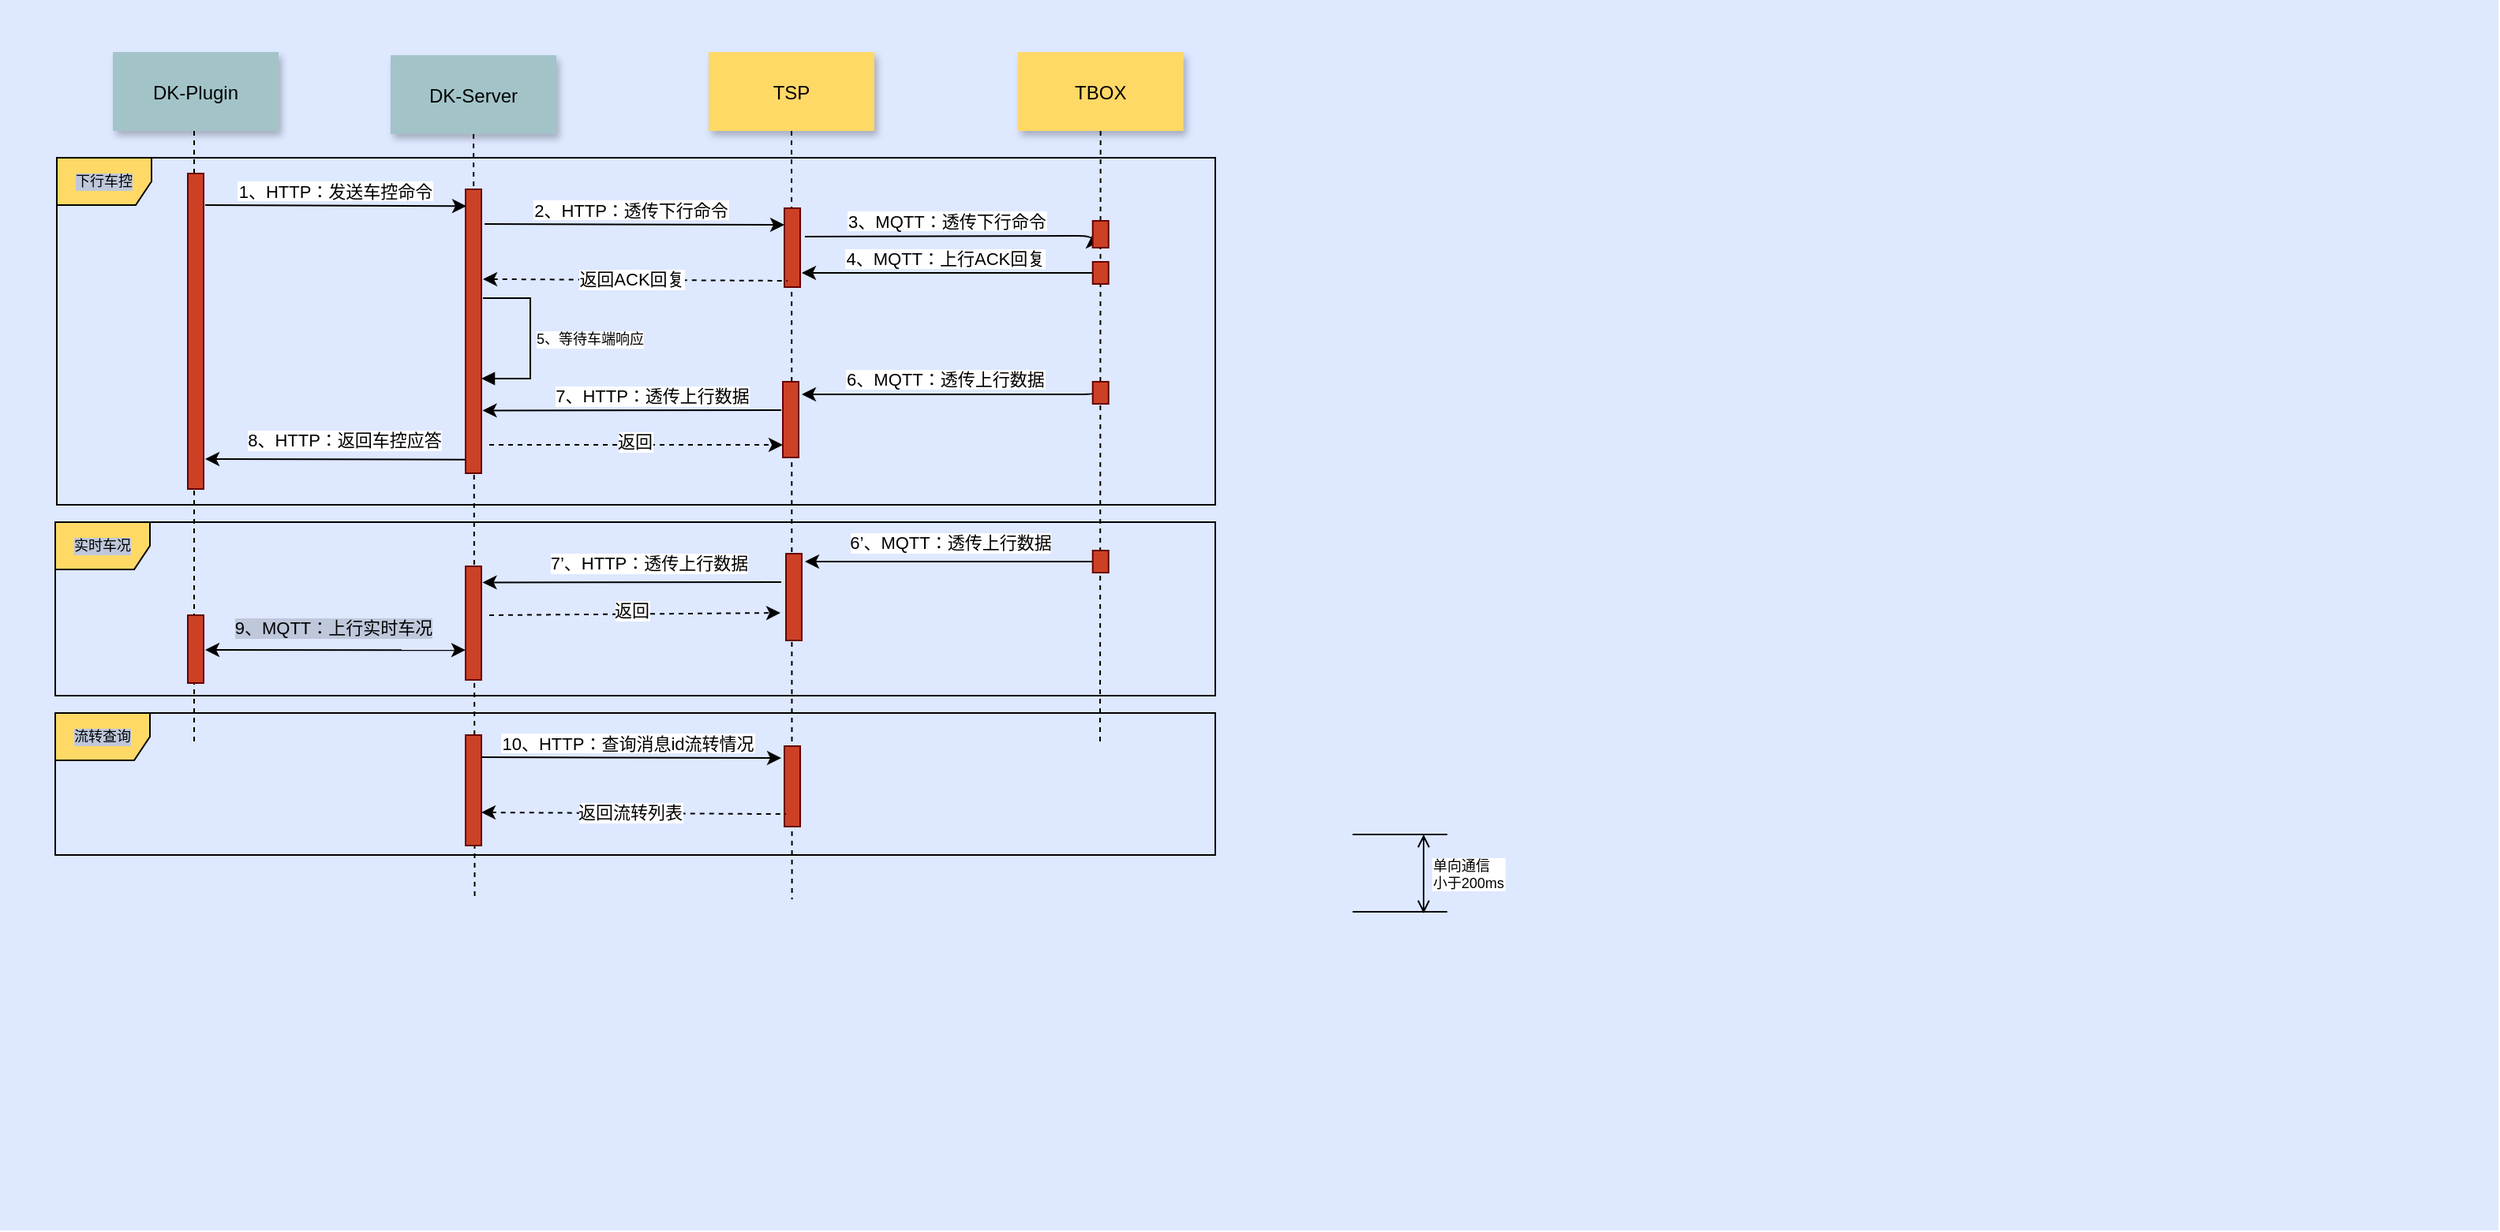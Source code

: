 <mxfile version="17.1.3" type="github">
  <diagram name="Page-1" id="9361dd3d-8414-5efd-6122-117bd74ce7a7">
    <mxGraphModel dx="948" dy="524" grid="1" gridSize="10" guides="1" tooltips="1" connect="1" arrows="1" fold="1" page="0" pageScale="1.5" pageWidth="826" pageHeight="1169" background="none" math="0" shadow="0">
      <root>
        <mxCell id="0" />
        <mxCell id="1" parent="0" />
        <mxCell id="69" value="" style="fillColor=#DEE8FF;strokeColor=none" parent="1" vertex="1">
          <mxGeometry y="30" width="1583" height="780" as="geometry" />
        </mxCell>
        <mxCell id="LP91aPNowKj5EOJhhBp3-124" value="实时车况" style="shape=umlFrame;whiteSpace=wrap;html=1;labelBackgroundColor=#BFC8DB;fontSize=9;fillColor=#FFD966;" parent="1" vertex="1">
          <mxGeometry x="35" y="361" width="735" height="110" as="geometry" />
        </mxCell>
        <mxCell id="LP91aPNowKj5EOJhhBp3-121" value="下行车控" style="shape=umlFrame;whiteSpace=wrap;html=1;labelBackgroundColor=#BFC8DB;fontSize=9;fillColor=#FFD966;" parent="1" vertex="1">
          <mxGeometry x="36" y="130" width="734" height="220" as="geometry" />
        </mxCell>
        <mxCell id="7" value="DK-Server" style="shadow=1;fillColor=#A2C4C9;strokeColor=none" parent="1" vertex="1">
          <mxGeometry x="247.5" y="65" width="105" height="50" as="geometry" />
        </mxCell>
        <mxCell id="8" value="" style="edgeStyle=none;endArrow=none;dashed=1;entryX=0.19;entryY=0.731;entryDx=0;entryDy=0;entryPerimeter=0;" parent="1" source="7" target="69" edge="1">
          <mxGeometry x="224.835" y="168" width="100" height="100" as="geometry">
            <mxPoint x="299.759" y="113" as="sourcePoint" />
            <mxPoint x="300" y="490" as="targetPoint" />
          </mxGeometry>
        </mxCell>
        <mxCell id="6" value="" style="fillColor=#CC4125;strokeColor=#660000" parent="1" vertex="1">
          <mxGeometry x="295" y="150" width="10" height="180" as="geometry" />
        </mxCell>
        <mxCell id="9" value="1、HTTP：发送车控命令" style="edgeStyle=none;verticalLabelPosition=top;verticalAlign=bottom;entryX=0.05;entryY=0.015;entryDx=0;entryDy=0;entryPerimeter=0;" parent="1" edge="1">
          <mxGeometry x="220" y="78" width="100" height="100" as="geometry">
            <mxPoint x="130" y="160" as="sourcePoint" />
            <mxPoint x="295.5" y="160.65" as="targetPoint" />
          </mxGeometry>
        </mxCell>
        <mxCell id="33" value="" style="edgeStyle=elbowEdgeStyle;elbow=horizontal;endArrow=none;dashed=1;" parent="1" source="4" edge="1">
          <mxGeometry x="230.0" y="310" width="100" height="100" as="geometry">
            <mxPoint x="230.0" y="410" as="sourcePoint" />
            <mxPoint x="123" y="500" as="targetPoint" />
          </mxGeometry>
        </mxCell>
        <mxCell id="11" value="" style="edgeStyle=none;verticalLabelPosition=top;verticalAlign=bottom;endArrow=classic;startArrow=classic;entryX=0.1;entryY=0.915;entryDx=0;entryDy=0;entryPerimeter=0;endFill=1;" parent="1" edge="1">
          <mxGeometry x="219" y="316.259" width="100" height="100" as="geometry">
            <mxPoint x="130" y="442" as="sourcePoint" />
            <mxPoint x="295" y="442.1" as="targetPoint" />
          </mxGeometry>
        </mxCell>
        <mxCell id="LP91aPNowKj5EOJhhBp3-100" value="9、MQTT：上行实时车况" style="edgeLabel;html=1;align=center;verticalAlign=middle;resizable=0;points=[];labelBackgroundColor=#BFC8DB;" parent="11" vertex="1" connectable="0">
          <mxGeometry relative="1" as="geometry">
            <mxPoint x="-2" y="-14" as="offset" />
          </mxGeometry>
        </mxCell>
        <mxCell id="2" value="" style="fillColor=#CC4125;strokeColor=#660000" parent="1" vertex="1">
          <mxGeometry x="119" y="140" width="10" height="200" as="geometry" />
        </mxCell>
        <mxCell id="22" value="TSP" style="shadow=1;fillColor=#FFD966;strokeColor=none" parent="1" vertex="1">
          <mxGeometry x="449" y="63" width="105" height="50" as="geometry" />
        </mxCell>
        <mxCell id="23" value="" style="edgeStyle=none;endArrow=none;dashed=1;entryX=0.317;entryY=0.731;entryDx=0;entryDy=0;entryPerimeter=0;" parent="1" source="22" target="69" edge="1">
          <mxGeometry x="614.488" y="175.0" width="100" height="100" as="geometry">
            <mxPoint x="674.653" y="110" as="sourcePoint" />
            <mxPoint x="502" y="320" as="targetPoint" />
          </mxGeometry>
        </mxCell>
        <mxCell id="21" value="" style="fillColor=#CC4125;strokeColor=#660000" parent="1" vertex="1">
          <mxGeometry x="497" y="162" width="10" height="50" as="geometry" />
        </mxCell>
        <mxCell id="24" value="TBOX" style="shadow=1;fillColor=#FFD966;strokeColor=none" parent="1" vertex="1">
          <mxGeometry x="644.86" y="63" width="105" height="50" as="geometry" />
        </mxCell>
        <mxCell id="34" value="2、HTTP：透传下行命令" style="edgeStyle=elbowEdgeStyle;elbow=vertical;verticalLabelPosition=top;verticalAlign=bottom;entryX=0.3;entryY=0.113;entryDx=0;entryDy=0;entryPerimeter=0;exitX=1.5;exitY=0.091;exitDx=0;exitDy=0;exitPerimeter=0;" parent="1" edge="1">
          <mxGeometry width="100" height="100" as="geometry">
            <mxPoint x="307" y="172.01" as="sourcePoint" />
            <mxPoint x="497" y="172.961" as="targetPoint" />
            <Array as="points" />
            <mxPoint x="-2" as="offset" />
          </mxGeometry>
        </mxCell>
        <mxCell id="LP91aPNowKj5EOJhhBp3-93" value="" style="edgeStyle=none;verticalLabelPosition=top;verticalAlign=bottom;endArrow=none;startArrow=classic;entryX=0;entryY=1;entryDx=0;entryDy=0;exitX=0.975;exitY=0.54;exitDx=0;exitDy=0;exitPerimeter=0;" parent="1" edge="1">
          <mxGeometry x="375" y="189.499" width="100" height="100" as="geometry">
            <mxPoint x="305.75" y="290.2" as="sourcePoint" />
            <mxPoint x="495" y="290" as="targetPoint" />
          </mxGeometry>
        </mxCell>
        <mxCell id="LP91aPNowKj5EOJhhBp3-94" value="7、HTTP：透传上行数据" style="edgeLabel;html=1;align=center;verticalAlign=middle;resizable=0;points=[];" parent="LP91aPNowKj5EOJhhBp3-93" vertex="1" connectable="0">
          <mxGeometry relative="1" as="geometry">
            <mxPoint x="13" y="-9" as="offset" />
          </mxGeometry>
        </mxCell>
        <mxCell id="LP91aPNowKj5EOJhhBp3-104" value="" style="edgeStyle=none;verticalLabelPosition=top;verticalAlign=bottom;endArrow=none;startArrow=classic;entryX=-0.033;entryY=0.63;entryDx=0;entryDy=0;entryPerimeter=0;" parent="1" edge="1">
          <mxGeometry x="200.67" y="214.499" width="100" height="100" as="geometry">
            <mxPoint x="130" y="321" as="sourcePoint" />
            <mxPoint x="294.67" y="321.4" as="targetPoint" />
          </mxGeometry>
        </mxCell>
        <mxCell id="LP91aPNowKj5EOJhhBp3-105" value="8、HTTP：返回车控应答" style="edgeLabel;html=1;align=center;verticalAlign=middle;resizable=0;points=[];" parent="LP91aPNowKj5EOJhhBp3-104" vertex="1" connectable="0">
          <mxGeometry relative="1" as="geometry">
            <mxPoint x="5" y="-12" as="offset" />
          </mxGeometry>
        </mxCell>
        <mxCell id="LP91aPNowKj5EOJhhBp3-106" value="" style="edgeStyle=none;verticalLabelPosition=top;verticalAlign=bottom;endArrow=none;startArrow=classic;dashed=1;entryX=0;entryY=1;entryDx=0;entryDy=0;exitX=0.9;exitY=0.533;exitDx=0;exitDy=0;exitPerimeter=0;" parent="1" edge="1">
          <mxGeometry x="379" y="107.499" width="100" height="100" as="geometry">
            <mxPoint x="306" y="206.94" as="sourcePoint" />
            <mxPoint x="499" y="208" as="targetPoint" />
          </mxGeometry>
        </mxCell>
        <mxCell id="LP91aPNowKj5EOJhhBp3-107" value="返回ACK回复" style="edgeLabel;html=1;align=center;verticalAlign=middle;resizable=0;points=[];" parent="LP91aPNowKj5EOJhhBp3-106" vertex="1" connectable="0">
          <mxGeometry relative="1" as="geometry">
            <mxPoint x="-3" y="-1" as="offset" />
          </mxGeometry>
        </mxCell>
        <mxCell id="LP91aPNowKj5EOJhhBp3-108" value="" style="edgeStyle=none;verticalLabelPosition=top;verticalAlign=bottom;endArrow=classic;startArrow=none;dashed=1;entryX=0;entryY=1;entryDx=0;entryDy=0;endFill=1;startFill=0;" parent="1" edge="1">
          <mxGeometry x="376" y="211.499" width="100" height="100" as="geometry">
            <mxPoint x="310" y="312" as="sourcePoint" />
            <mxPoint x="496" y="312" as="targetPoint" />
          </mxGeometry>
        </mxCell>
        <mxCell id="LP91aPNowKj5EOJhhBp3-109" value="返回" style="edgeLabel;html=1;align=center;verticalAlign=middle;resizable=0;points=[];" parent="LP91aPNowKj5EOJhhBp3-108" vertex="1" connectable="0">
          <mxGeometry relative="1" as="geometry">
            <mxPoint x="-1" y="-2" as="offset" />
          </mxGeometry>
        </mxCell>
        <mxCell id="LP91aPNowKj5EOJhhBp3-116" value="5、等待车端响应" style="edgeStyle=orthogonalEdgeStyle;html=1;align=left;spacingLeft=2;endArrow=block;rounded=0;entryX=1;entryY=0.5;fontSize=9;entryDx=0;entryDy=0;" parent="1" edge="1">
          <mxGeometry relative="1" as="geometry">
            <mxPoint x="306" y="219" as="sourcePoint" />
            <Array as="points">
              <mxPoint x="336" y="219" />
              <mxPoint x="336" y="270" />
            </Array>
            <mxPoint x="305" y="270" as="targetPoint" />
          </mxGeometry>
        </mxCell>
        <mxCell id="LP91aPNowKj5EOJhhBp3-117" value="" style="edgeStyle=none;verticalLabelPosition=top;verticalAlign=bottom;endArrow=none;startArrow=classic;entryX=0;entryY=1;entryDx=0;entryDy=0;exitX=0.975;exitY=0.54;exitDx=0;exitDy=0;exitPerimeter=0;" parent="1" edge="1">
          <mxGeometry x="375" y="298.499" width="100" height="100" as="geometry">
            <mxPoint x="305.75" y="399.2" as="sourcePoint" />
            <mxPoint x="495" y="399" as="targetPoint" />
          </mxGeometry>
        </mxCell>
        <mxCell id="LP91aPNowKj5EOJhhBp3-118" value="7’、HTTP：透传上行数据" style="edgeLabel;html=1;align=center;verticalAlign=middle;resizable=0;points=[];" parent="LP91aPNowKj5EOJhhBp3-117" vertex="1" connectable="0">
          <mxGeometry relative="1" as="geometry">
            <mxPoint x="11" y="-12" as="offset" />
          </mxGeometry>
        </mxCell>
        <mxCell id="LP91aPNowKj5EOJhhBp3-119" value="" style="edgeStyle=none;verticalLabelPosition=top;verticalAlign=bottom;endArrow=classic;startArrow=none;dashed=1;entryX=-0.25;entryY=0.95;entryDx=0;entryDy=0;endFill=1;startFill=0;entryPerimeter=0;" parent="1" edge="1">
          <mxGeometry x="381" y="316.499" width="100" height="100" as="geometry">
            <mxPoint x="310" y="420" as="sourcePoint" />
            <mxPoint x="494.5" y="418.5" as="targetPoint" />
          </mxGeometry>
        </mxCell>
        <mxCell id="LP91aPNowKj5EOJhhBp3-120" value="返回" style="edgeLabel;html=1;align=center;verticalAlign=middle;resizable=0;points=[];" parent="LP91aPNowKj5EOJhhBp3-119" vertex="1" connectable="0">
          <mxGeometry relative="1" as="geometry">
            <mxPoint x="-3" y="-2" as="offset" />
          </mxGeometry>
        </mxCell>
        <mxCell id="4" value="DK-Plugin" style="shadow=1;fillColor=#A2C4C9;strokeColor=none" parent="1" vertex="1">
          <mxGeometry x="71.5" y="63" width="105" height="50" as="geometry" />
        </mxCell>
        <mxCell id="LP91aPNowKj5EOJhhBp3-127" value="单向通信&#xa;小于200ms" style="edgeStyle=elbowEdgeStyle;elbow=horizontal;startArrow=open;endArrow=open;labelPosition=left;align=left;fontSize=9;" parent="1" edge="1">
          <mxGeometry x="146" y="227.74" width="100" height="100" as="geometry">
            <mxPoint x="902" y="559" as="sourcePoint" />
            <mxPoint x="902" y="609" as="targetPoint" />
            <mxPoint x="4" as="offset" />
          </mxGeometry>
        </mxCell>
        <mxCell id="LP91aPNowKj5EOJhhBp3-128" value="" style="edgeStyle=none;verticalLabelPosition=top;verticalAlign=bottom;endArrow=none;startArrow=none;exitX=0.9;exitY=0.533;exitDx=0;exitDy=0;exitPerimeter=0;startFill=0;" parent="1" edge="1">
          <mxGeometry x="900" y="328.239" width="100" height="100" as="geometry">
            <mxPoint x="857" y="558.94" as="sourcePoint" />
            <mxPoint x="917" y="559" as="targetPoint" />
          </mxGeometry>
        </mxCell>
        <mxCell id="LP91aPNowKj5EOJhhBp3-129" value="" style="edgeStyle=none;verticalLabelPosition=top;verticalAlign=bottom;endArrow=none;startArrow=none;exitX=0.9;exitY=0.533;exitDx=0;exitDy=0;exitPerimeter=0;startFill=0;" parent="1" edge="1">
          <mxGeometry x="900" y="377.239" width="100" height="100" as="geometry">
            <mxPoint x="857" y="607.94" as="sourcePoint" />
            <mxPoint x="917" y="608" as="targetPoint" />
          </mxGeometry>
        </mxCell>
        <mxCell id="OUz_nzHXEY4qdXHect04-74" value="" style="edgeStyle=none;verticalLabelPosition=top;verticalAlign=bottom;endArrow=none;startArrow=classic;entryX=0;entryY=0.5;entryDx=0;entryDy=0;" edge="1" parent="1" target="OUz_nzHXEY4qdXHect04-90">
          <mxGeometry x="573" y="285.499" width="100" height="100" as="geometry">
            <mxPoint x="510" y="386" as="sourcePoint" />
            <mxPoint x="655" y="386" as="targetPoint" />
          </mxGeometry>
        </mxCell>
        <mxCell id="OUz_nzHXEY4qdXHect04-75" value="6’、MQTT：透传上行数据" style="edgeLabel;html=1;align=center;verticalAlign=middle;resizable=0;points=[];" vertex="1" connectable="0" parent="OUz_nzHXEY4qdXHect04-74">
          <mxGeometry relative="1" as="geometry">
            <mxPoint x="1" y="-12" as="offset" />
          </mxGeometry>
        </mxCell>
        <mxCell id="OUz_nzHXEY4qdXHect04-76" value="3、MQTT：透传下行命令" style="edgeStyle=elbowEdgeStyle;elbow=vertical;verticalLabelPosition=top;verticalAlign=bottom;entryX=0;entryY=0.5;entryDx=0;entryDy=0;" edge="1" parent="1" target="OUz_nzHXEY4qdXHect04-82">
          <mxGeometry y="-11" width="100" height="100" as="geometry">
            <mxPoint x="510" y="180" as="sourcePoint" />
            <mxPoint x="653" y="179.961" as="targetPoint" />
            <Array as="points" />
            <mxPoint x="-1" as="offset" />
          </mxGeometry>
        </mxCell>
        <mxCell id="OUz_nzHXEY4qdXHect04-81" value="" style="edgeStyle=none;endArrow=none;dashed=1;" edge="1" parent="1" source="24">
          <mxGeometry x="622.195" y="165" width="100" height="100" as="geometry">
            <mxPoint x="697.334" y="110" as="sourcePoint" />
            <mxPoint x="697" y="500" as="targetPoint" />
          </mxGeometry>
        </mxCell>
        <mxCell id="OUz_nzHXEY4qdXHect04-79" value="4、MQTT：上行ACK回复" style="edgeStyle=elbowEdgeStyle;elbow=vertical;verticalLabelPosition=top;verticalAlign=bottom;entryX=0;entryY=0.5;entryDx=0;entryDy=0;startArrow=classic;startFill=1;endArrow=none;endFill=0;" edge="1" parent="1" target="OUz_nzHXEY4qdXHect04-80">
          <mxGeometry x="-2" y="-9" width="100" height="100" as="geometry">
            <mxPoint x="508" y="203" as="sourcePoint" />
            <mxPoint x="651" y="202.961" as="targetPoint" />
            <Array as="points" />
            <mxPoint x="-1" as="offset" />
          </mxGeometry>
        </mxCell>
        <mxCell id="OUz_nzHXEY4qdXHect04-80" value="" style="fillColor=#CC4125;strokeColor=#660000" vertex="1" parent="1">
          <mxGeometry x="692.36" y="196" width="10" height="14" as="geometry" />
        </mxCell>
        <mxCell id="OUz_nzHXEY4qdXHect04-82" value="" style="fillColor=#CC4125;strokeColor=#660000" vertex="1" parent="1">
          <mxGeometry x="692.36" y="170" width="10" height="17" as="geometry" />
        </mxCell>
        <mxCell id="OUz_nzHXEY4qdXHect04-84" value="" style="fillColor=#CC4125;strokeColor=#660000" vertex="1" parent="1">
          <mxGeometry x="496" y="272" width="10" height="48" as="geometry" />
        </mxCell>
        <mxCell id="OUz_nzHXEY4qdXHect04-85" value="6、MQTT：透传上行数据" style="edgeStyle=elbowEdgeStyle;elbow=vertical;verticalLabelPosition=top;verticalAlign=bottom;entryX=0;entryY=0.5;entryDx=0;entryDy=0;startArrow=classic;startFill=1;endArrow=none;endFill=0;" edge="1" parent="1" target="OUz_nzHXEY4qdXHect04-86">
          <mxGeometry x="-2" y="68" width="100" height="100" as="geometry">
            <mxPoint x="508" y="280" as="sourcePoint" />
            <mxPoint x="651" y="279.961" as="targetPoint" />
            <Array as="points">
              <mxPoint x="670" y="280" />
            </Array>
            <mxPoint x="-1" as="offset" />
          </mxGeometry>
        </mxCell>
        <mxCell id="OUz_nzHXEY4qdXHect04-86" value="" style="fillColor=#CC4125;strokeColor=#660000" vertex="1" parent="1">
          <mxGeometry x="692.36" y="272" width="10" height="14" as="geometry" />
        </mxCell>
        <mxCell id="OUz_nzHXEY4qdXHect04-87" value="" style="fillColor=#CC4125;strokeColor=#660000" vertex="1" parent="1">
          <mxGeometry x="295" y="389" width="10" height="72" as="geometry" />
        </mxCell>
        <mxCell id="OUz_nzHXEY4qdXHect04-89" value="" style="fillColor=#CC4125;strokeColor=#660000" vertex="1" parent="1">
          <mxGeometry x="498" y="381" width="10" height="55" as="geometry" />
        </mxCell>
        <mxCell id="OUz_nzHXEY4qdXHect04-90" value="" style="fillColor=#CC4125;strokeColor=#660000" vertex="1" parent="1">
          <mxGeometry x="692.36" y="379" width="10" height="14" as="geometry" />
        </mxCell>
        <mxCell id="OUz_nzHXEY4qdXHect04-91" value="" style="fillColor=#CC4125;strokeColor=#660000" vertex="1" parent="1">
          <mxGeometry x="119" y="420" width="10" height="43" as="geometry" />
        </mxCell>
        <mxCell id="OUz_nzHXEY4qdXHect04-97" value="" style="fillColor=#CC4125;strokeColor=#660000" vertex="1" parent="1">
          <mxGeometry x="295" y="496" width="10" height="70" as="geometry" />
        </mxCell>
        <mxCell id="OUz_nzHXEY4qdXHect04-98" value="10、HTTP：查询消息id流转情况" style="edgeStyle=elbowEdgeStyle;elbow=vertical;verticalLabelPosition=top;verticalAlign=bottom;entryX=0.3;entryY=0.113;entryDx=0;entryDy=0;entryPerimeter=0;exitX=1.5;exitY=0.091;exitDx=0;exitDy=0;exitPerimeter=0;" edge="1" parent="1">
          <mxGeometry x="-2" y="337.99" width="100" height="100" as="geometry">
            <mxPoint x="305" y="510.0" as="sourcePoint" />
            <mxPoint x="495" y="510.951" as="targetPoint" />
            <Array as="points" />
            <mxPoint x="-2" as="offset" />
          </mxGeometry>
        </mxCell>
        <mxCell id="OUz_nzHXEY4qdXHect04-99" value="" style="fillColor=#CC4125;strokeColor=#660000" vertex="1" parent="1">
          <mxGeometry x="497" y="503" width="10" height="51" as="geometry" />
        </mxCell>
        <mxCell id="OUz_nzHXEY4qdXHect04-100" value="" style="edgeStyle=none;verticalLabelPosition=top;verticalAlign=bottom;endArrow=none;startArrow=classic;dashed=1;entryX=0;entryY=1;entryDx=0;entryDy=0;exitX=0.9;exitY=0.533;exitDx=0;exitDy=0;exitPerimeter=0;" edge="1" parent="1">
          <mxGeometry x="378" y="445.559" width="100" height="100" as="geometry">
            <mxPoint x="305" y="545" as="sourcePoint" />
            <mxPoint x="498" y="546.06" as="targetPoint" />
          </mxGeometry>
        </mxCell>
        <mxCell id="OUz_nzHXEY4qdXHect04-101" value="返回流转列表" style="edgeLabel;html=1;align=center;verticalAlign=middle;resizable=0;points=[];" vertex="1" connectable="0" parent="OUz_nzHXEY4qdXHect04-100">
          <mxGeometry relative="1" as="geometry">
            <mxPoint x="-3" y="-1" as="offset" />
          </mxGeometry>
        </mxCell>
        <mxCell id="OUz_nzHXEY4qdXHect04-102" value="流转查询" style="shape=umlFrame;whiteSpace=wrap;html=1;labelBackgroundColor=#BFC8DB;fontSize=9;fillColor=#FFD966;" vertex="1" parent="1">
          <mxGeometry x="35" y="482" width="735" height="90" as="geometry" />
        </mxCell>
      </root>
    </mxGraphModel>
  </diagram>
</mxfile>
